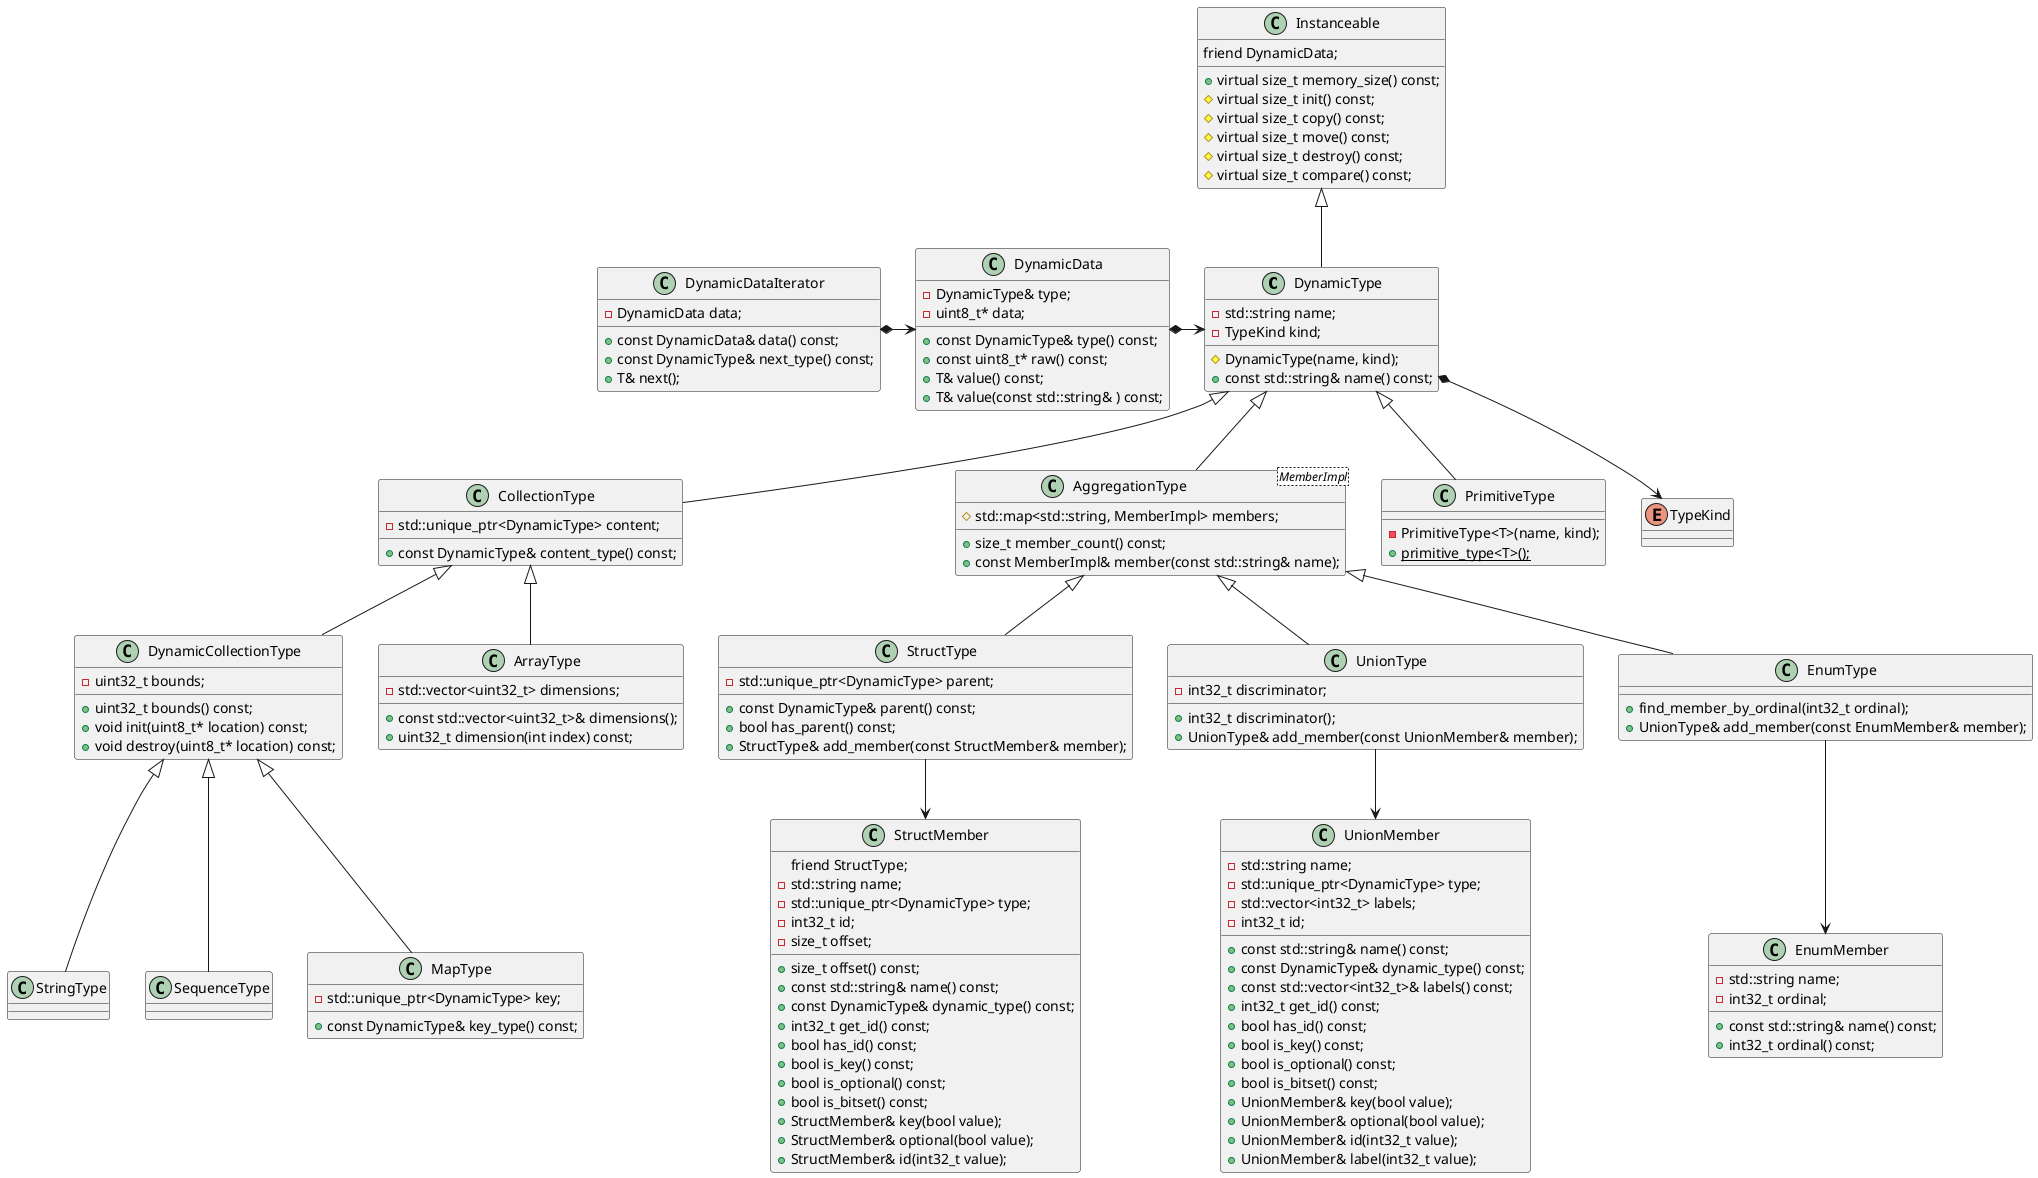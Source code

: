 @startuml
DynamicType -up-|> Instanceable

PrimitiveType -up-|> DynamicType
AggregationType -up-|> DynamicType
CollectionType -up-|> DynamicType

StructType -up-|> AggregationType
UnionType -up-|> AggregationType
EnumType -up-|> AggregationType

ArrayType -up-|> CollectionType
DynamicCollectionType -up-|> CollectionType

StringType -up-|> DynamicCollectionType
SequenceType -up-|> DynamicCollectionType
MapType -up-|> DynamicCollectionType

DynamicType *--> TypeKind

DynamicData *-right-> DynamicType
DynamicDataIterator *-right-> DynamicData

StructType --> StructMember
UnionType --> UnionMember
EnumType --> EnumMember

class Instanceable {
    friend DynamicData;
    + virtual size_t memory_size() const;
    # virtual size_t init() const;
    # virtual size_t copy() const;
    # virtual size_t move() const;
    # virtual size_t destroy() const;
    # virtual size_t compare() const;
}
class DynamicType {
    - std::string name;
    - TypeKind kind;
    # DynamicType(name, kind);
    + const std::string& name() const;
}

enum TypeKind {
}

class PrimitiveType {
    - PrimitiveType<T>(name, kind);
    + {static} primitive_type<T>();
}

class AggregationType<MemberImpl> {
    # std::map<std::string, MemberImpl> members;
    + size_t member_count() const;
    + const MemberImpl& member(const std::string& name);
}

class UnionMember {
    - std::string name;
    - std::unique_ptr<DynamicType> type;
    - std::vector<int32_t> labels;
    - int32_t id;
    + const std::string& name() const;
    + const DynamicType& dynamic_type() const;
    + const std::vector<int32_t>& labels() const;
    + int32_t get_id() const;
    + bool has_id() const;
    + bool is_key() const;
    + bool is_optional() const;
    + bool is_bitset() const;
    + UnionMember& key(bool value);
    + UnionMember& optional(bool value);
    + UnionMember& id(int32_t value);
    + UnionMember& label(int32_t value);
}

class EnumMember {
    - std::string name;
    - int32_t ordinal;
    + const std::string& name() const;
    + int32_t ordinal() const;
}

class StructMember {
    friend StructType;
    - std::string name;
    - std::unique_ptr<DynamicType> type;
    - int32_t id;
    - size_t offset;
    + size_t offset() const;
    + const std::string& name() const;
    + const DynamicType& dynamic_type() const;
    + int32_t get_id() const;
    + bool has_id() const;
    + bool is_key() const;
    + bool is_optional() const;
    + bool is_bitset() const;
    + StructMember& key(bool value);
    + StructMember& optional(bool value);
    + StructMember& id(int32_t value);
}

class StructType {
    - std::unique_ptr<DynamicType> parent;
    + const DynamicType& parent() const;
    + bool has_parent() const;
    + StructType& add_member(const StructMember& member);
}

class UnionType {
    - int32_t discriminator;
    + int32_t discriminator();
    + UnionType& add_member(const UnionMember& member);
}

class EnumType {
    + find_member_by_ordinal(int32_t ordinal);
    + UnionType& add_member(const EnumMember& member);
}

class CollectionType {
    - std::unique_ptr<DynamicType> content;
    + const DynamicType& content_type() const;
}

class ArrayType {
    - std::vector<uint32_t> dimensions;
    + const std::vector<uint32_t>& dimensions();
    + uint32_t dimension(int index) const;
}

class DynamicCollectionType {
    - uint32_t bounds;
    + uint32_t bounds() const;
    + void init(uint8_t* location) const;
    + void destroy(uint8_t* location) const;
}

class StringType {
}

class SequenceType {
}

class MapType {
    - std::unique_ptr<DynamicType> key;
    + const DynamicType& key_type() const;
}

class DynamicData {
    - DynamicType& type;
    - uint8_t* data;

    + const DynamicType& type() const;
    + const uint8_t* raw() const;
    + T& value() const;
    + T& value(const std::string& ) const;
}

class DynamicDataIterator {
    - DynamicData data;
    + const DynamicData& data() const;
    + const DynamicType& next_type() const;
    + T& next();
}

@enduml
